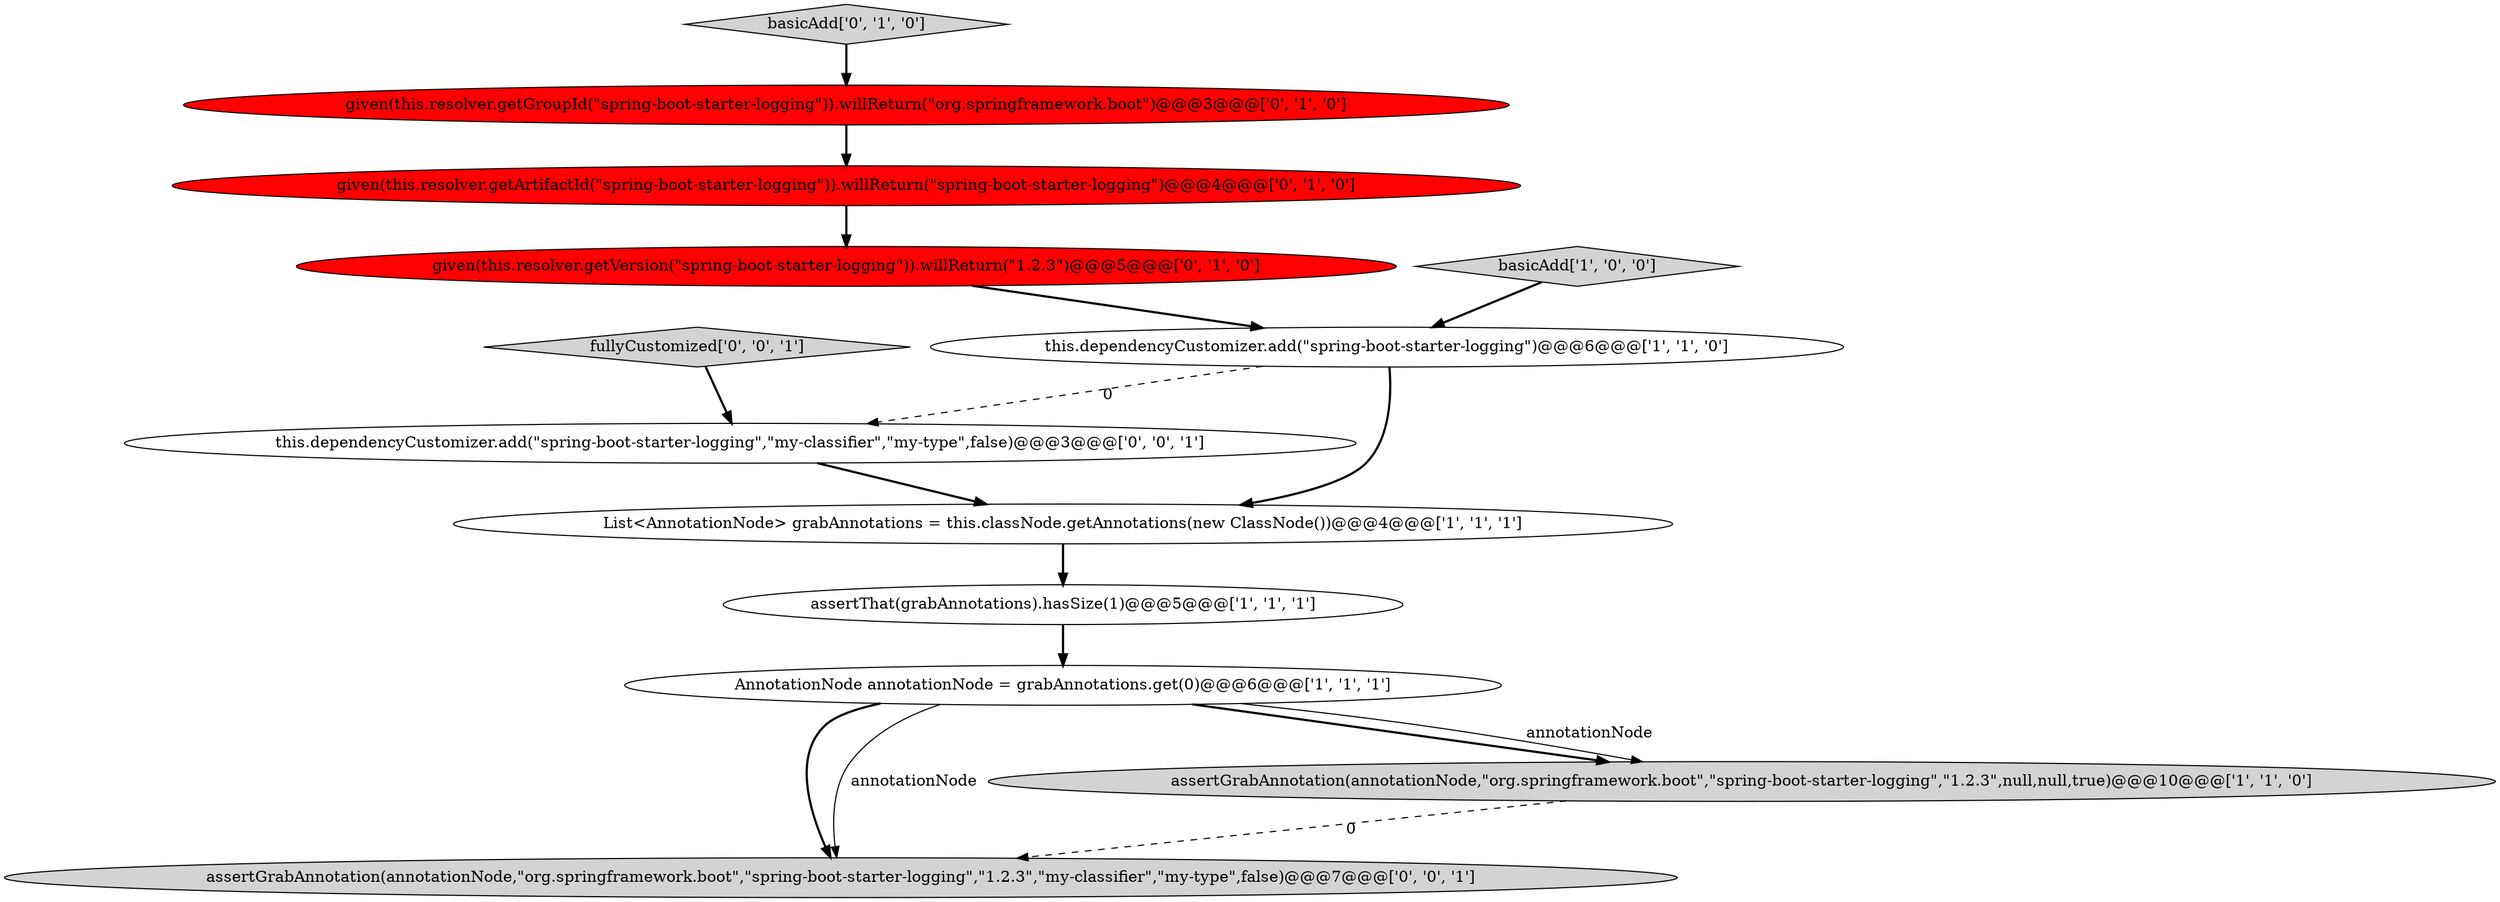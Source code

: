 digraph {
10 [style = filled, label = "assertGrabAnnotation(annotationNode,\"org.springframework.boot\",\"spring-boot-starter-logging\",\"1.2.3\",\"my-classifier\",\"my-type\",false)@@@7@@@['0', '0', '1']", fillcolor = lightgray, shape = ellipse image = "AAA0AAABBB3BBB"];
6 [style = filled, label = "given(this.resolver.getGroupId(\"spring-boot-starter-logging\")).willReturn(\"org.springframework.boot\")@@@3@@@['0', '1', '0']", fillcolor = red, shape = ellipse image = "AAA1AAABBB2BBB"];
3 [style = filled, label = "List<AnnotationNode> grabAnnotations = this.classNode.getAnnotations(new ClassNode())@@@4@@@['1', '1', '1']", fillcolor = white, shape = ellipse image = "AAA0AAABBB1BBB"];
7 [style = filled, label = "given(this.resolver.getVersion(\"spring-boot-starter-logging\")).willReturn(\"1.2.3\")@@@5@@@['0', '1', '0']", fillcolor = red, shape = ellipse image = "AAA1AAABBB2BBB"];
11 [style = filled, label = "fullyCustomized['0', '0', '1']", fillcolor = lightgray, shape = diamond image = "AAA0AAABBB3BBB"];
2 [style = filled, label = "assertThat(grabAnnotations).hasSize(1)@@@5@@@['1', '1', '1']", fillcolor = white, shape = ellipse image = "AAA0AAABBB1BBB"];
9 [style = filled, label = "given(this.resolver.getArtifactId(\"spring-boot-starter-logging\")).willReturn(\"spring-boot-starter-logging\")@@@4@@@['0', '1', '0']", fillcolor = red, shape = ellipse image = "AAA1AAABBB2BBB"];
12 [style = filled, label = "this.dependencyCustomizer.add(\"spring-boot-starter-logging\",\"my-classifier\",\"my-type\",false)@@@3@@@['0', '0', '1']", fillcolor = white, shape = ellipse image = "AAA0AAABBB3BBB"];
5 [style = filled, label = "AnnotationNode annotationNode = grabAnnotations.get(0)@@@6@@@['1', '1', '1']", fillcolor = white, shape = ellipse image = "AAA0AAABBB1BBB"];
1 [style = filled, label = "assertGrabAnnotation(annotationNode,\"org.springframework.boot\",\"spring-boot-starter-logging\",\"1.2.3\",null,null,true)@@@10@@@['1', '1', '0']", fillcolor = lightgray, shape = ellipse image = "AAA0AAABBB1BBB"];
8 [style = filled, label = "basicAdd['0', '1', '0']", fillcolor = lightgray, shape = diamond image = "AAA0AAABBB2BBB"];
0 [style = filled, label = "this.dependencyCustomizer.add(\"spring-boot-starter-logging\")@@@6@@@['1', '1', '0']", fillcolor = white, shape = ellipse image = "AAA0AAABBB1BBB"];
4 [style = filled, label = "basicAdd['1', '0', '0']", fillcolor = lightgray, shape = diamond image = "AAA0AAABBB1BBB"];
0->3 [style = bold, label=""];
5->10 [style = bold, label=""];
5->1 [style = bold, label=""];
7->0 [style = bold, label=""];
8->6 [style = bold, label=""];
12->3 [style = bold, label=""];
11->12 [style = bold, label=""];
1->10 [style = dashed, label="0"];
6->9 [style = bold, label=""];
3->2 [style = bold, label=""];
0->12 [style = dashed, label="0"];
9->7 [style = bold, label=""];
5->10 [style = solid, label="annotationNode"];
4->0 [style = bold, label=""];
2->5 [style = bold, label=""];
5->1 [style = solid, label="annotationNode"];
}
